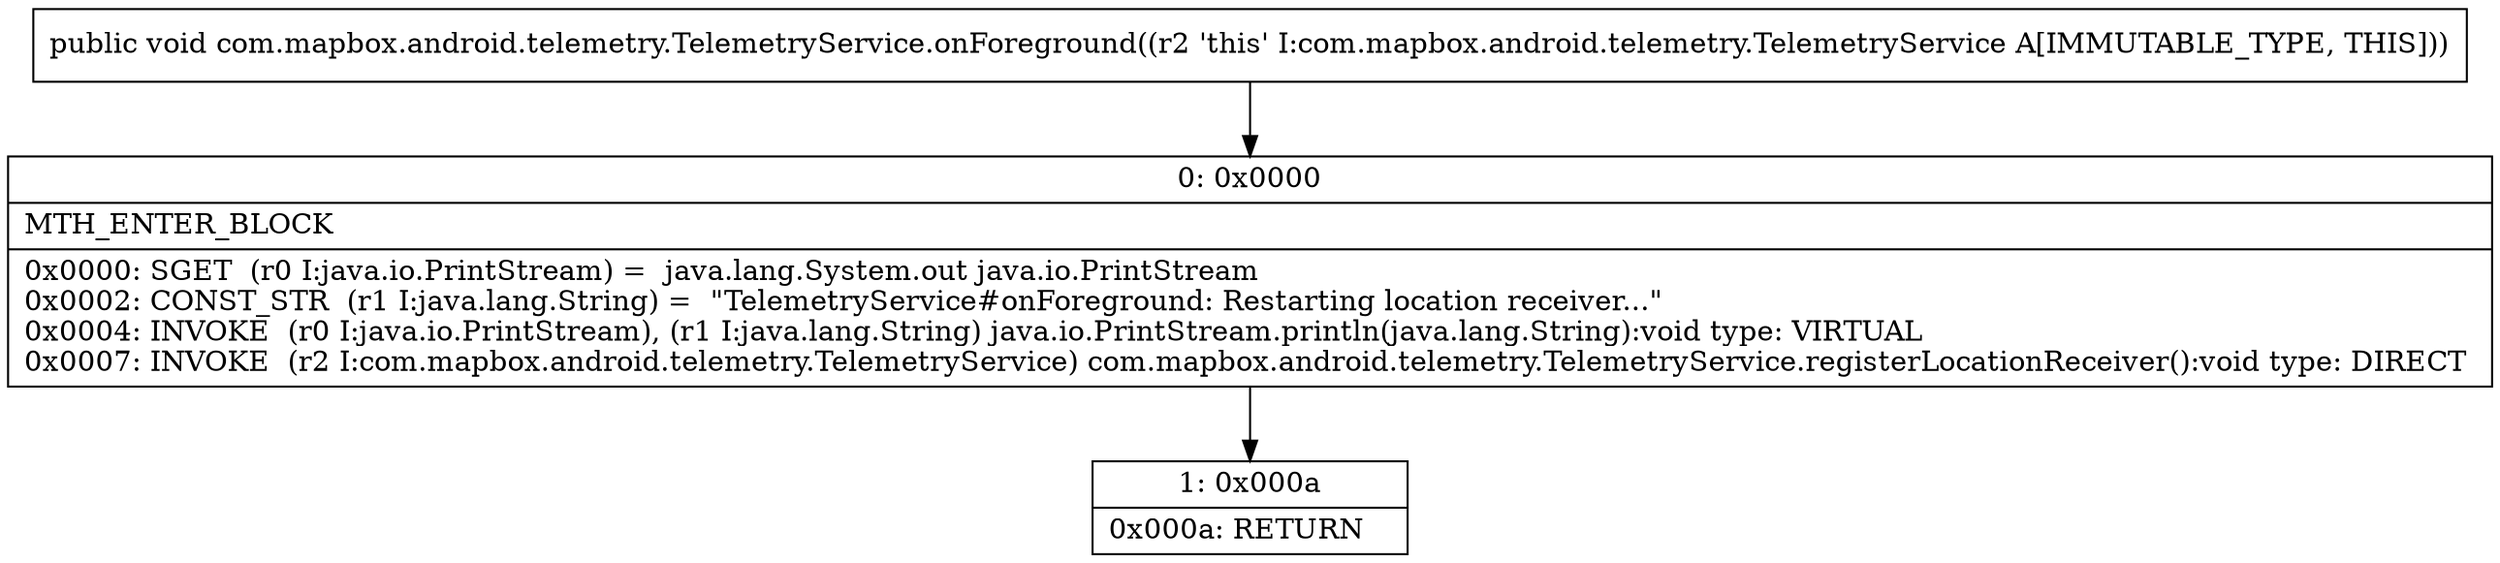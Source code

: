 digraph "CFG forcom.mapbox.android.telemetry.TelemetryService.onForeground()V" {
Node_0 [shape=record,label="{0\:\ 0x0000|MTH_ENTER_BLOCK\l|0x0000: SGET  (r0 I:java.io.PrintStream) =  java.lang.System.out java.io.PrintStream \l0x0002: CONST_STR  (r1 I:java.lang.String) =  \"TelemetryService#onForeground: Restarting location receiver...\" \l0x0004: INVOKE  (r0 I:java.io.PrintStream), (r1 I:java.lang.String) java.io.PrintStream.println(java.lang.String):void type: VIRTUAL \l0x0007: INVOKE  (r2 I:com.mapbox.android.telemetry.TelemetryService) com.mapbox.android.telemetry.TelemetryService.registerLocationReceiver():void type: DIRECT \l}"];
Node_1 [shape=record,label="{1\:\ 0x000a|0x000a: RETURN   \l}"];
MethodNode[shape=record,label="{public void com.mapbox.android.telemetry.TelemetryService.onForeground((r2 'this' I:com.mapbox.android.telemetry.TelemetryService A[IMMUTABLE_TYPE, THIS])) }"];
MethodNode -> Node_0;
Node_0 -> Node_1;
}

